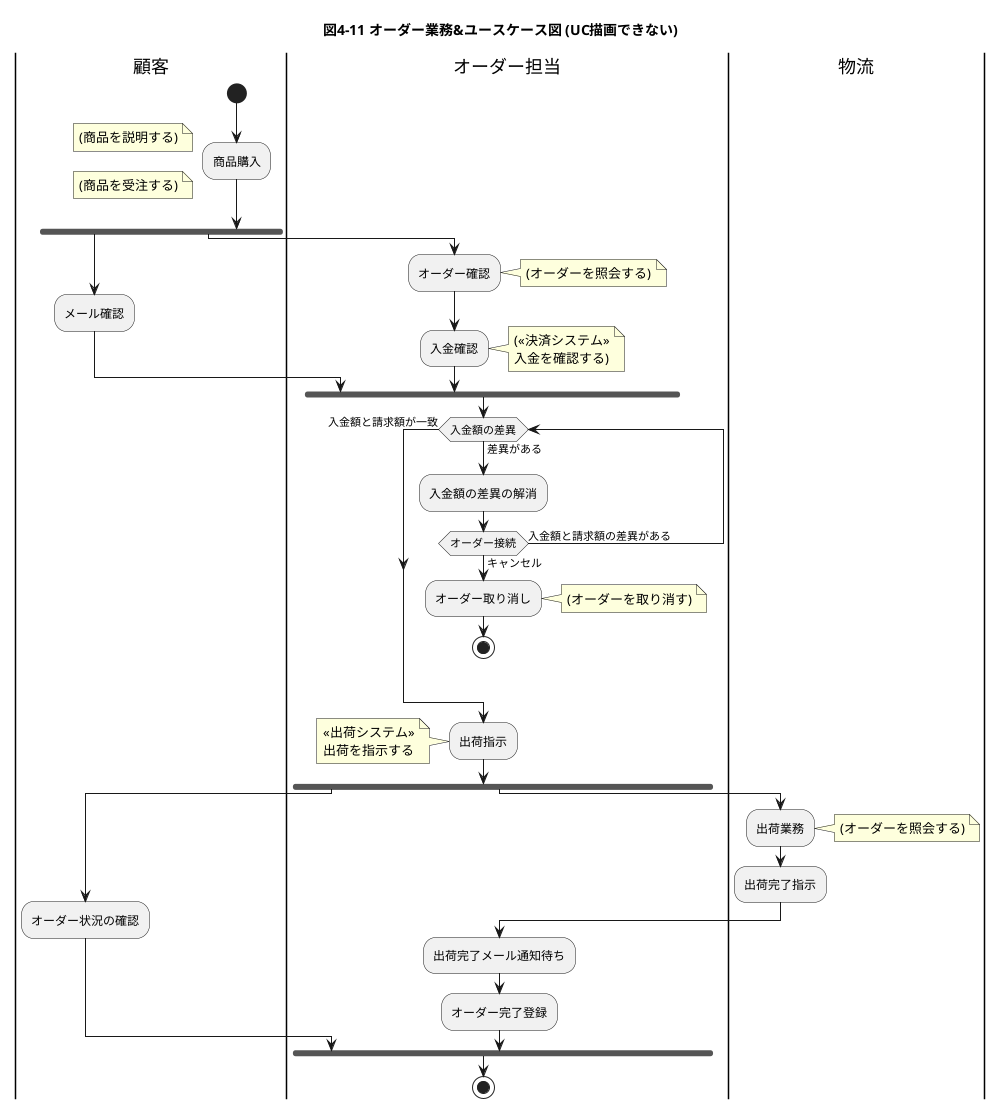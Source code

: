 @startuml
title 図4-11 オーダー業務&ユースケース図 (UC描画できない)
|顧客|
start
:商品購入;
note left: (商品を説明する)
note left: (商品を受注する)
fork
    :メール確認;
|オーダー担当|
fork again
    :オーダー確認;
    note right: (オーダーを照会する)
    :入金確認;
    note right: (<<決済システム>>\n入金を確認する)
end fork
while (入金額の差異) is (差異がある)
    :入金額の差異の解消;
    if (オーダー接続) is (キャンセル) then
        :オーダー取り消し;
        note right: (オーダーを取り消す)
        stop
    else (入金額と請求額の差異がある)
    endif
endwhile (入金額と請求額が一致)
:出荷指示;
note left: <<出荷システム>>\n出荷を指示する
fork
|顧客|
:オーダー状況の確認;
fork again
|物流|
:出荷業務;
note right: (オーダーを照会する)
:出荷完了指示;
|オーダー担当|
:出荷完了メール通知待ち;
:オーダー完了登録;
endfork
stop
@enduml